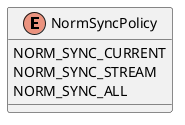 @startuml
enum NormSyncPolicy {
    NORM_SYNC_CURRENT
    NORM_SYNC_STREAM
    NORM_SYNC_ALL
}
@enduml